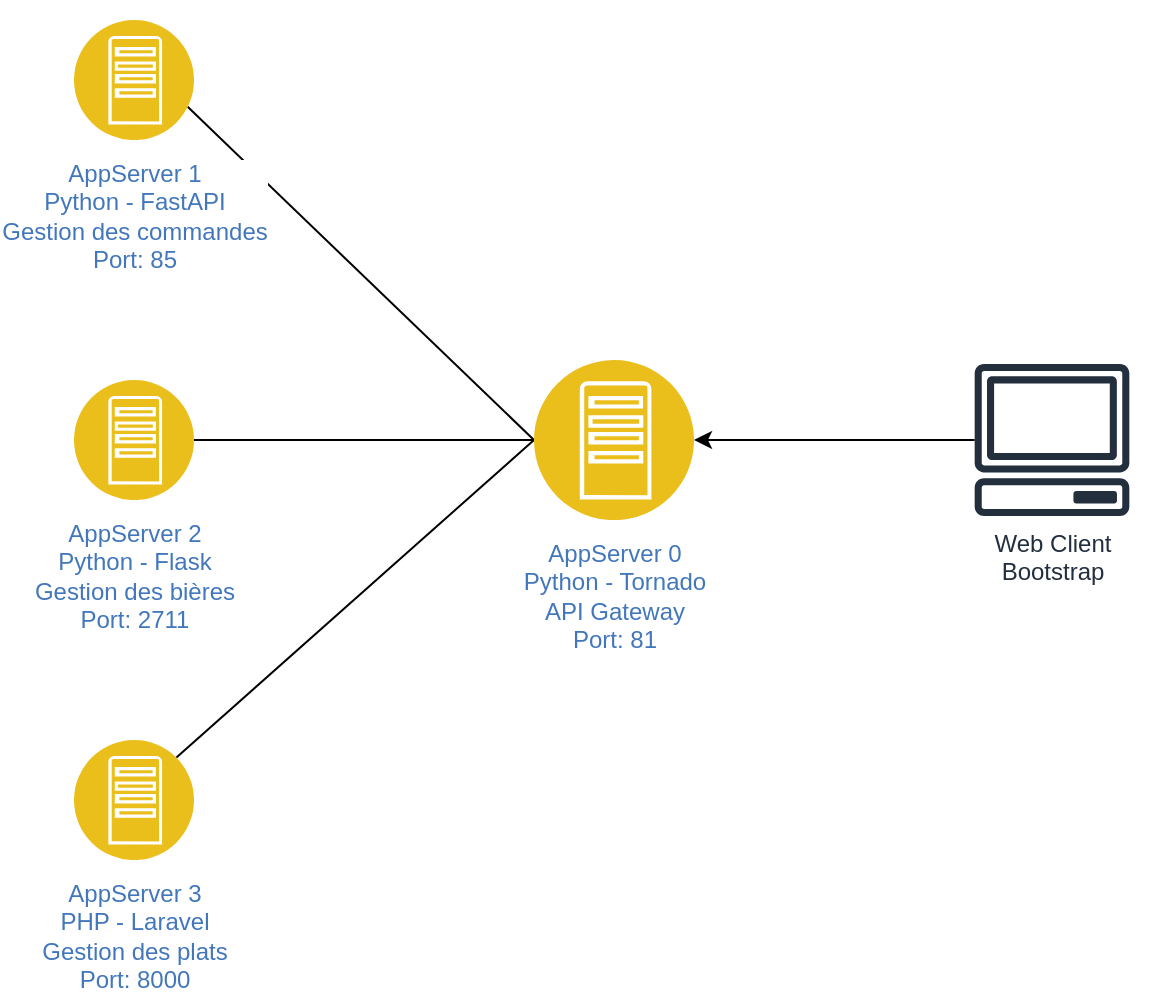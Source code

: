 <mxfile version="24.2.8" type="device">
  <diagram id="GNU3i8hCxYjH3E0Nk9u4" name="Page-1">
    <mxGraphModel dx="893" dy="545" grid="1" gridSize="10" guides="1" tooltips="1" connect="1" arrows="1" fold="1" page="1" pageScale="1" pageWidth="850" pageHeight="1100" math="0" shadow="0">
      <root>
        <mxCell id="0" />
        <mxCell id="1" parent="0" />
        <mxCell id="SxChvwyNo0VWfiRIfejJ-16" style="rounded=0;orthogonalLoop=1;jettySize=auto;html=1;exitX=1;exitY=0.75;exitDx=0;exitDy=0;entryX=0;entryY=0.5;entryDx=0;entryDy=0;endArrow=none;endFill=0;" parent="1" source="SxChvwyNo0VWfiRIfejJ-6" target="SxChvwyNo0VWfiRIfejJ-14" edge="1">
          <mxGeometry relative="1" as="geometry" />
        </mxCell>
        <mxCell id="SxChvwyNo0VWfiRIfejJ-6" value="AppServer 1&lt;div&gt;Python - FastAPI&lt;/div&gt;&lt;div&gt;Gestion des commandes&lt;/div&gt;&lt;div&gt;Port: 85&lt;/div&gt;&lt;div&gt;&lt;br&gt;&lt;/div&gt;" style="image;aspect=fixed;perimeter=ellipsePerimeter;html=1;align=center;shadow=0;dashed=0;fontColor=#4277BB;labelBackgroundColor=default;fontSize=12;spacingTop=3;image=img/lib/ibm/applications/app_server.svg;" parent="1" vertex="1">
          <mxGeometry x="280" y="110" width="60" height="60" as="geometry" />
        </mxCell>
        <mxCell id="SxChvwyNo0VWfiRIfejJ-17" style="edgeStyle=orthogonalEdgeStyle;rounded=0;orthogonalLoop=1;jettySize=auto;html=1;endArrow=none;endFill=0;" parent="1" source="SxChvwyNo0VWfiRIfejJ-7" target="SxChvwyNo0VWfiRIfejJ-14" edge="1">
          <mxGeometry relative="1" as="geometry" />
        </mxCell>
        <mxCell id="SxChvwyNo0VWfiRIfejJ-7" value="AppServer 2&lt;div&gt;Python - Flask&lt;/div&gt;&lt;div&gt;Gestion des bières&lt;/div&gt;&lt;div&gt;Port: 2711&lt;/div&gt;" style="image;aspect=fixed;perimeter=ellipsePerimeter;html=1;align=center;shadow=0;dashed=0;fontColor=#4277BB;labelBackgroundColor=default;fontSize=12;spacingTop=3;image=img/lib/ibm/applications/app_server.svg;" parent="1" vertex="1">
          <mxGeometry x="280" y="290" width="60" height="60" as="geometry" />
        </mxCell>
        <mxCell id="SxChvwyNo0VWfiRIfejJ-8" value="AppServer 3&lt;div&gt;PHP - Laravel&lt;/div&gt;&lt;div&gt;Gestion des plats&lt;br&gt;Port: 8000&lt;/div&gt;" style="image;aspect=fixed;perimeter=ellipsePerimeter;html=1;align=center;shadow=0;dashed=0;fontColor=#4277BB;labelBackgroundColor=default;fontSize=12;spacingTop=3;image=img/lib/ibm/applications/app_server.svg;" parent="1" vertex="1">
          <mxGeometry x="280" y="470" width="60" height="60" as="geometry" />
        </mxCell>
        <mxCell id="SxChvwyNo0VWfiRIfejJ-10" value="" style="shape=image;html=1;verticalAlign=top;verticalLabelPosition=bottom;labelBackgroundColor=#ffffff;imageAspect=0;aspect=fixed;image=https://cdn2.iconfinder.com/data/icons/boxicons-logos/24/bxl-python-128.png" parent="1" vertex="1">
          <mxGeometry x="310" y="100" width="40" height="40" as="geometry" />
        </mxCell>
        <mxCell id="SxChvwyNo0VWfiRIfejJ-11" value="" style="shape=image;html=1;verticalAlign=top;verticalLabelPosition=bottom;labelBackgroundColor=#ffffff;imageAspect=0;aspect=fixed;image=https://cdn2.iconfinder.com/data/icons/boxicons-logos/24/bxl-python-128.png" parent="1" vertex="1">
          <mxGeometry x="310" y="280" width="40" height="40" as="geometry" />
        </mxCell>
        <mxCell id="SxChvwyNo0VWfiRIfejJ-13" value="" style="shape=image;html=1;verticalAlign=top;verticalLabelPosition=bottom;labelBackgroundColor=#ffffff;imageAspect=0;aspect=fixed;image=https://cdn4.iconfinder.com/data/icons/scripting-and-programming-languages/512/php-128.png" parent="1" vertex="1">
          <mxGeometry x="312" y="460" width="38" height="38" as="geometry" />
        </mxCell>
        <mxCell id="SxChvwyNo0VWfiRIfejJ-18" style="rounded=0;orthogonalLoop=1;jettySize=auto;html=1;exitX=0;exitY=0.5;exitDx=0;exitDy=0;endArrow=none;endFill=0;entryX=1;entryY=0;entryDx=0;entryDy=0;" parent="1" source="SxChvwyNo0VWfiRIfejJ-14" target="SxChvwyNo0VWfiRIfejJ-8" edge="1">
          <mxGeometry relative="1" as="geometry">
            <mxPoint x="380" y="500" as="targetPoint" />
          </mxGeometry>
        </mxCell>
        <mxCell id="SxChvwyNo0VWfiRIfejJ-14" value="AppServer 0&lt;div&gt;Python - Tornado&lt;/div&gt;&lt;div&gt;API Gateway&lt;br&gt;Port: 81&lt;/div&gt;" style="image;aspect=fixed;perimeter=ellipsePerimeter;html=1;align=center;shadow=0;dashed=0;fontColor=#4277BB;labelBackgroundColor=default;fontSize=12;spacingTop=3;image=img/lib/ibm/applications/app_server.svg;" parent="1" vertex="1">
          <mxGeometry x="510" y="280" width="80" height="80" as="geometry" />
        </mxCell>
        <mxCell id="SxChvwyNo0VWfiRIfejJ-15" value="" style="shape=image;html=1;verticalAlign=top;verticalLabelPosition=bottom;labelBackgroundColor=#ffffff;imageAspect=0;aspect=fixed;image=https://cdn2.iconfinder.com/data/icons/boxicons-logos/24/bxl-python-128.png" parent="1" vertex="1">
          <mxGeometry x="560" y="260" width="50" height="50" as="geometry" />
        </mxCell>
        <mxCell id="SxChvwyNo0VWfiRIfejJ-20" style="edgeStyle=orthogonalEdgeStyle;rounded=0;orthogonalLoop=1;jettySize=auto;html=1;entryX=1;entryY=0.5;entryDx=0;entryDy=0;" parent="1" source="SxChvwyNo0VWfiRIfejJ-19" target="SxChvwyNo0VWfiRIfejJ-14" edge="1">
          <mxGeometry relative="1" as="geometry">
            <mxPoint x="590" y="322" as="targetPoint" />
          </mxGeometry>
        </mxCell>
        <mxCell id="SxChvwyNo0VWfiRIfejJ-19" value="Web Client&lt;div&gt;Bootstrap&lt;/div&gt;" style="sketch=0;outlineConnect=0;fontColor=#232F3E;gradientColor=none;fillColor=#232F3D;strokeColor=none;dashed=0;verticalLabelPosition=bottom;verticalAlign=top;align=center;html=1;fontSize=12;fontStyle=0;aspect=fixed;pointerEvents=1;shape=mxgraph.aws4.client;" parent="1" vertex="1">
          <mxGeometry x="730" y="282" width="78" height="76" as="geometry" />
        </mxCell>
        <mxCell id="SxChvwyNo0VWfiRIfejJ-22" value="" style="shape=image;verticalLabelPosition=bottom;labelBackgroundColor=default;verticalAlign=top;aspect=fixed;imageAspect=0;image=https://getbootstrap.com/docs/5.0/assets/brand/bootstrap-logo.svg;" parent="1" vertex="1">
          <mxGeometry x="770" y="270" width="50.2" height="40" as="geometry" />
        </mxCell>
        <mxCell id="FXCXVvDxTQtwc45PbP1s-115" value="Icons" style="" parent="0" />
      </root>
    </mxGraphModel>
  </diagram>
</mxfile>
